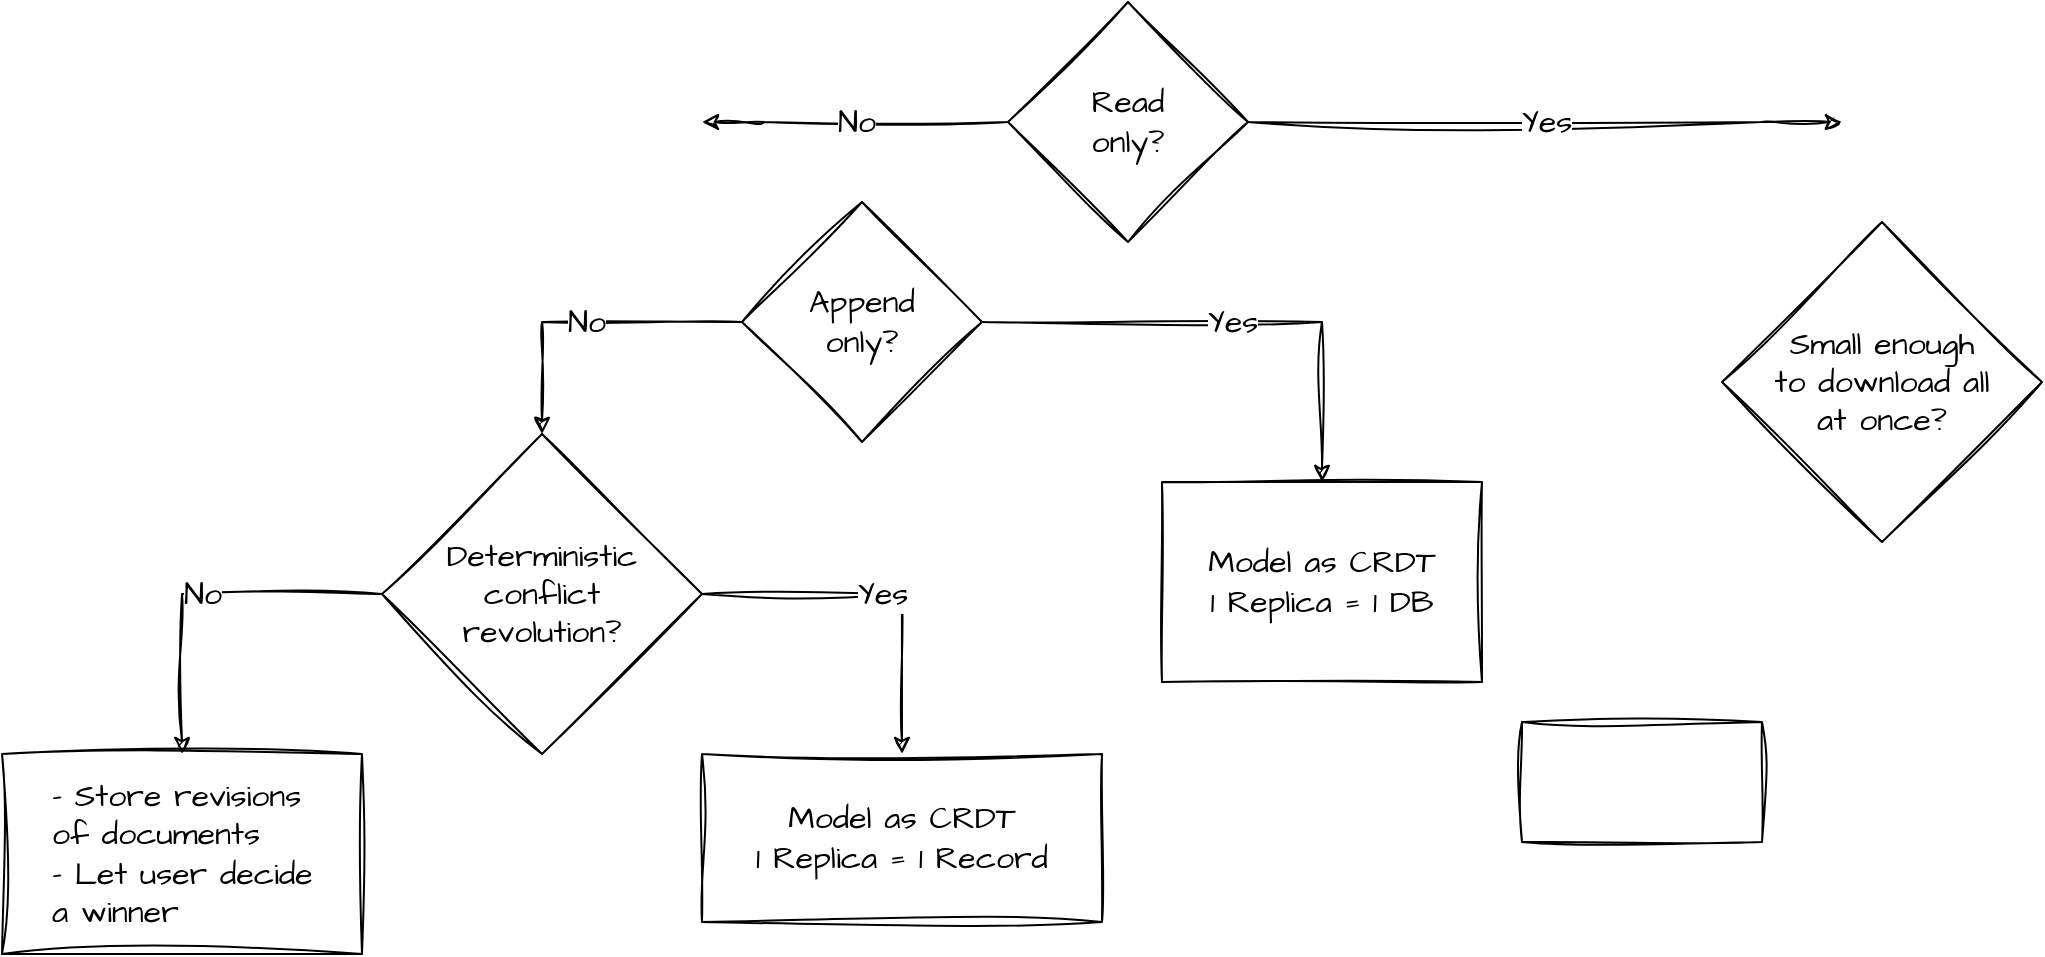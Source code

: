 <mxfile version="20.6.0" type="google"><diagram id="C5RBs43oDa-KdzZeNtuy" name="Page-1"><mxGraphModel dx="774" dy="1123" grid="1" gridSize="10" guides="1" tooltips="1" connect="1" arrows="1" fold="1" page="1" pageScale="1" pageWidth="1169" pageHeight="827" math="0" shadow="0"><root><mxCell id="WIyWlLk6GJQsqaUBKTNV-0"/><mxCell id="WIyWlLk6GJQsqaUBKTNV-1" parent="WIyWlLk6GJQsqaUBKTNV-0"/><mxCell id="VV84SXJlyb129Y6qOgku-5" value="Read only?" style="rhombus;whiteSpace=wrap;html=1;sketch=1;hachureGap=4;jiggle=2;fontFamily=Architects Daughter;fontSource=https%3A%2F%2Ffonts.googleapis.com%2Fcss%3Ffamily%3DArchitects%2BDaughter;fontSize=16;spacing=25;" parent="WIyWlLk6GJQsqaUBKTNV-1" vertex="1"><mxGeometry x="523" y="40" width="120" height="120" as="geometry"/></mxCell><mxCell id="VV84SXJlyb129Y6qOgku-6" value="Small enough to download all at once?" style="rhombus;whiteSpace=wrap;html=1;sketch=1;hachureGap=4;jiggle=2;fontFamily=Architects Daughter;fontSource=https%3A%2F%2Ffonts.googleapis.com%2Fcss%3Ffamily%3DArchitects%2BDaughter;fontSize=16;spacing=25;" parent="WIyWlLk6GJQsqaUBKTNV-1" vertex="1"><mxGeometry x="880" y="150" width="160" height="160" as="geometry"/></mxCell><mxCell id="VV84SXJlyb129Y6qOgku-7" value="Deterministic conflict revolution?" style="rhombus;html=1;sketch=1;hachureGap=4;jiggle=2;fontFamily=Architects Daughter;fontSource=https%3A%2F%2Ffonts.googleapis.com%2Fcss%3Ffamily%3DArchitects%2BDaughter;fontSize=16;spacing=25;whiteSpace=wrap;" parent="WIyWlLk6GJQsqaUBKTNV-1" vertex="1"><mxGeometry x="210" y="256" width="160" height="160" as="geometry"/></mxCell><mxCell id="VV84SXJlyb129Y6qOgku-9" value="&lt;div&gt;- Store revisions of documents&lt;/div&gt;&lt;div&gt;- Let user decide a winner&lt;/div&gt;" style="rounded=0;whiteSpace=wrap;html=1;sketch=1;hachureGap=4;jiggle=2;fontFamily=Architects Daughter;fontSource=https%3A%2F%2Ffonts.googleapis.com%2Fcss%3Ffamily%3DArchitects%2BDaughter;fontSize=16;spacing=25;align=left;" parent="WIyWlLk6GJQsqaUBKTNV-1" vertex="1"><mxGeometry x="20" y="416" width="180" height="100" as="geometry"/></mxCell><mxCell id="VV84SXJlyb129Y6qOgku-12" value="Yes" style="endArrow=classic;html=1;rounded=0;sketch=1;hachureGap=4;jiggle=2;fontFamily=Architects Daughter;fontSource=https%3A%2F%2Ffonts.googleapis.com%2Fcss%3Ffamily%3DArchitects%2BDaughter;fontSize=16;exitX=1;exitY=0.5;exitDx=0;exitDy=0;spacing=25;" parent="WIyWlLk6GJQsqaUBKTNV-1" source="VV84SXJlyb129Y6qOgku-5" edge="1"><mxGeometry width="50" height="50" relative="1" as="geometry"><mxPoint x="690" y="100" as="sourcePoint"/><mxPoint x="940" y="100" as="targetPoint"/><Array as="points"><mxPoint x="900" y="100"/></Array></mxGeometry></mxCell><mxCell id="VV84SXJlyb129Y6qOgku-13" value="No" style="endArrow=classic;html=1;rounded=0;sketch=1;hachureGap=4;jiggle=2;fontFamily=Architects Daughter;fontSource=https%3A%2F%2Ffonts.googleapis.com%2Fcss%3Ffamily%3DArchitects%2BDaughter;fontSize=16;exitX=0;exitY=0.5;exitDx=0;exitDy=0;spacing=25;" parent="WIyWlLk6GJQsqaUBKTNV-1" source="VV84SXJlyb129Y6qOgku-5" edge="1"><mxGeometry width="50" height="50" relative="1" as="geometry"><mxPoint x="376" y="100" as="sourcePoint"/><mxPoint x="370" y="100" as="targetPoint"/><Array as="points"><mxPoint x="401" y="100"/></Array></mxGeometry></mxCell><mxCell id="VV84SXJlyb129Y6qOgku-14" value="No" style="endArrow=classic;html=1;rounded=0;sketch=1;hachureGap=4;jiggle=2;fontFamily=Architects Daughter;fontSource=https%3A%2F%2Ffonts.googleapis.com%2Fcss%3Ffamily%3DArchitects%2BDaughter;fontSize=16;entryX=0.5;entryY=0;entryDx=0;entryDy=0;exitX=0;exitY=0.5;exitDx=0;exitDy=0;spacing=25;" parent="WIyWlLk6GJQsqaUBKTNV-1" source="VV84SXJlyb129Y6qOgku-7" target="VV84SXJlyb129Y6qOgku-9" edge="1"><mxGeometry width="50" height="50" relative="1" as="geometry"><mxPoint x="163" y="526" as="sourcePoint"/><mxPoint x="213" y="476" as="targetPoint"/><Array as="points"><mxPoint x="110" y="336"/></Array></mxGeometry></mxCell><mxCell id="VV84SXJlyb129Y6qOgku-16" value="Yes" style="endArrow=classic;html=1;rounded=0;sketch=1;hachureGap=4;jiggle=2;fontFamily=Architects Daughter;fontSource=https%3A%2F%2Ffonts.googleapis.com%2Fcss%3Ffamily%3DArchitects%2BDaughter;fontSize=16;exitX=1;exitY=0.5;exitDx=0;exitDy=0;entryX=0.5;entryY=0;entryDx=0;entryDy=0;spacing=25;" parent="WIyWlLk6GJQsqaUBKTNV-1" source="VV84SXJlyb129Y6qOgku-7" target="VV84SXJlyb129Y6qOgku-17" edge="1"><mxGeometry width="50" height="50" relative="1" as="geometry"><mxPoint x="180" y="576" as="sourcePoint"/><mxPoint x="340" y="466" as="targetPoint"/><Array as="points"><mxPoint x="470" y="336"/></Array></mxGeometry></mxCell><mxCell id="VV84SXJlyb129Y6qOgku-17" value="Model as CRDT&lt;br&gt;1 Replica = 1 Record" style="rounded=0;whiteSpace=wrap;html=1;sketch=1;hachureGap=4;jiggle=2;fontFamily=Architects Daughter;fontSource=https%3A%2F%2Ffonts.googleapis.com%2Fcss%3Ffamily%3DArchitects%2BDaughter;fontSize=16;spacing=25;" parent="WIyWlLk6GJQsqaUBKTNV-1" vertex="1"><mxGeometry x="370" y="416" width="200" height="84" as="geometry"/></mxCell><mxCell id="VV84SXJlyb129Y6qOgku-19" value="Append only?" style="rhombus;whiteSpace=wrap;html=1;sketch=1;hachureGap=4;jiggle=2;fontFamily=Architects Daughter;fontSource=https%3A%2F%2Ffonts.googleapis.com%2Fcss%3Ffamily%3DArchitects%2BDaughter;fontSize=16;spacing=25;" parent="WIyWlLk6GJQsqaUBKTNV-1" vertex="1"><mxGeometry x="390" y="140" width="120" height="120" as="geometry"/></mxCell><mxCell id="VV84SXJlyb129Y6qOgku-20" value="No" style="endArrow=classic;html=1;rounded=0;sketch=1;hachureGap=4;jiggle=2;fontFamily=Architects Daughter;fontSource=https%3A%2F%2Ffonts.googleapis.com%2Fcss%3Ffamily%3DArchitects%2BDaughter;fontSize=16;entryX=0.5;entryY=0;entryDx=0;entryDy=0;exitX=0;exitY=0.5;exitDx=0;exitDy=0;" parent="WIyWlLk6GJQsqaUBKTNV-1" source="VV84SXJlyb129Y6qOgku-19" target="VV84SXJlyb129Y6qOgku-7" edge="1"><mxGeometry width="50" height="50" relative="1" as="geometry"><mxPoint x="290" y="240" as="sourcePoint"/><mxPoint x="340" y="190" as="targetPoint"/><Array as="points"><mxPoint x="290" y="200"/></Array></mxGeometry></mxCell><mxCell id="VV84SXJlyb129Y6qOgku-22" value="Model as CRDT&lt;br&gt;1 Replica = 1 DB" style="rounded=0;whiteSpace=wrap;html=1;sketch=1;hachureGap=4;jiggle=2;fontFamily=Architects Daughter;fontSource=https%3A%2F%2Ffonts.googleapis.com%2Fcss%3Ffamily%3DArchitects%2BDaughter;fontSize=16;" parent="WIyWlLk6GJQsqaUBKTNV-1" vertex="1"><mxGeometry x="600" y="280" width="160" height="100" as="geometry"/></mxCell><mxCell id="VV84SXJlyb129Y6qOgku-23" value="Yes" style="endArrow=classic;html=1;rounded=0;sketch=1;hachureGap=4;jiggle=2;fontFamily=Architects Daughter;fontSource=https%3A%2F%2Ffonts.googleapis.com%2Fcss%3Ffamily%3DArchitects%2BDaughter;fontSize=16;exitX=1;exitY=0.5;exitDx=0;exitDy=0;entryX=0.5;entryY=0;entryDx=0;entryDy=0;" parent="WIyWlLk6GJQsqaUBKTNV-1" source="VV84SXJlyb129Y6qOgku-19" target="VV84SXJlyb129Y6qOgku-22" edge="1"><mxGeometry width="50" height="50" relative="1" as="geometry"><mxPoint x="560" y="210" as="sourcePoint"/><mxPoint x="610" y="160" as="targetPoint"/><Array as="points"><mxPoint x="680" y="200"/></Array></mxGeometry></mxCell><mxCell id="VV84SXJlyb129Y6qOgku-25" value="" style="rounded=0;whiteSpace=wrap;html=1;sketch=1;hachureGap=4;jiggle=2;fontFamily=Architects Daughter;fontSource=https%3A%2F%2Ffonts.googleapis.com%2Fcss%3Ffamily%3DArchitects%2BDaughter;fontSize=16;" parent="WIyWlLk6GJQsqaUBKTNV-1" vertex="1"><mxGeometry x="780" y="400" width="120" height="60" as="geometry"/></mxCell></root></mxGraphModel></diagram></mxfile>